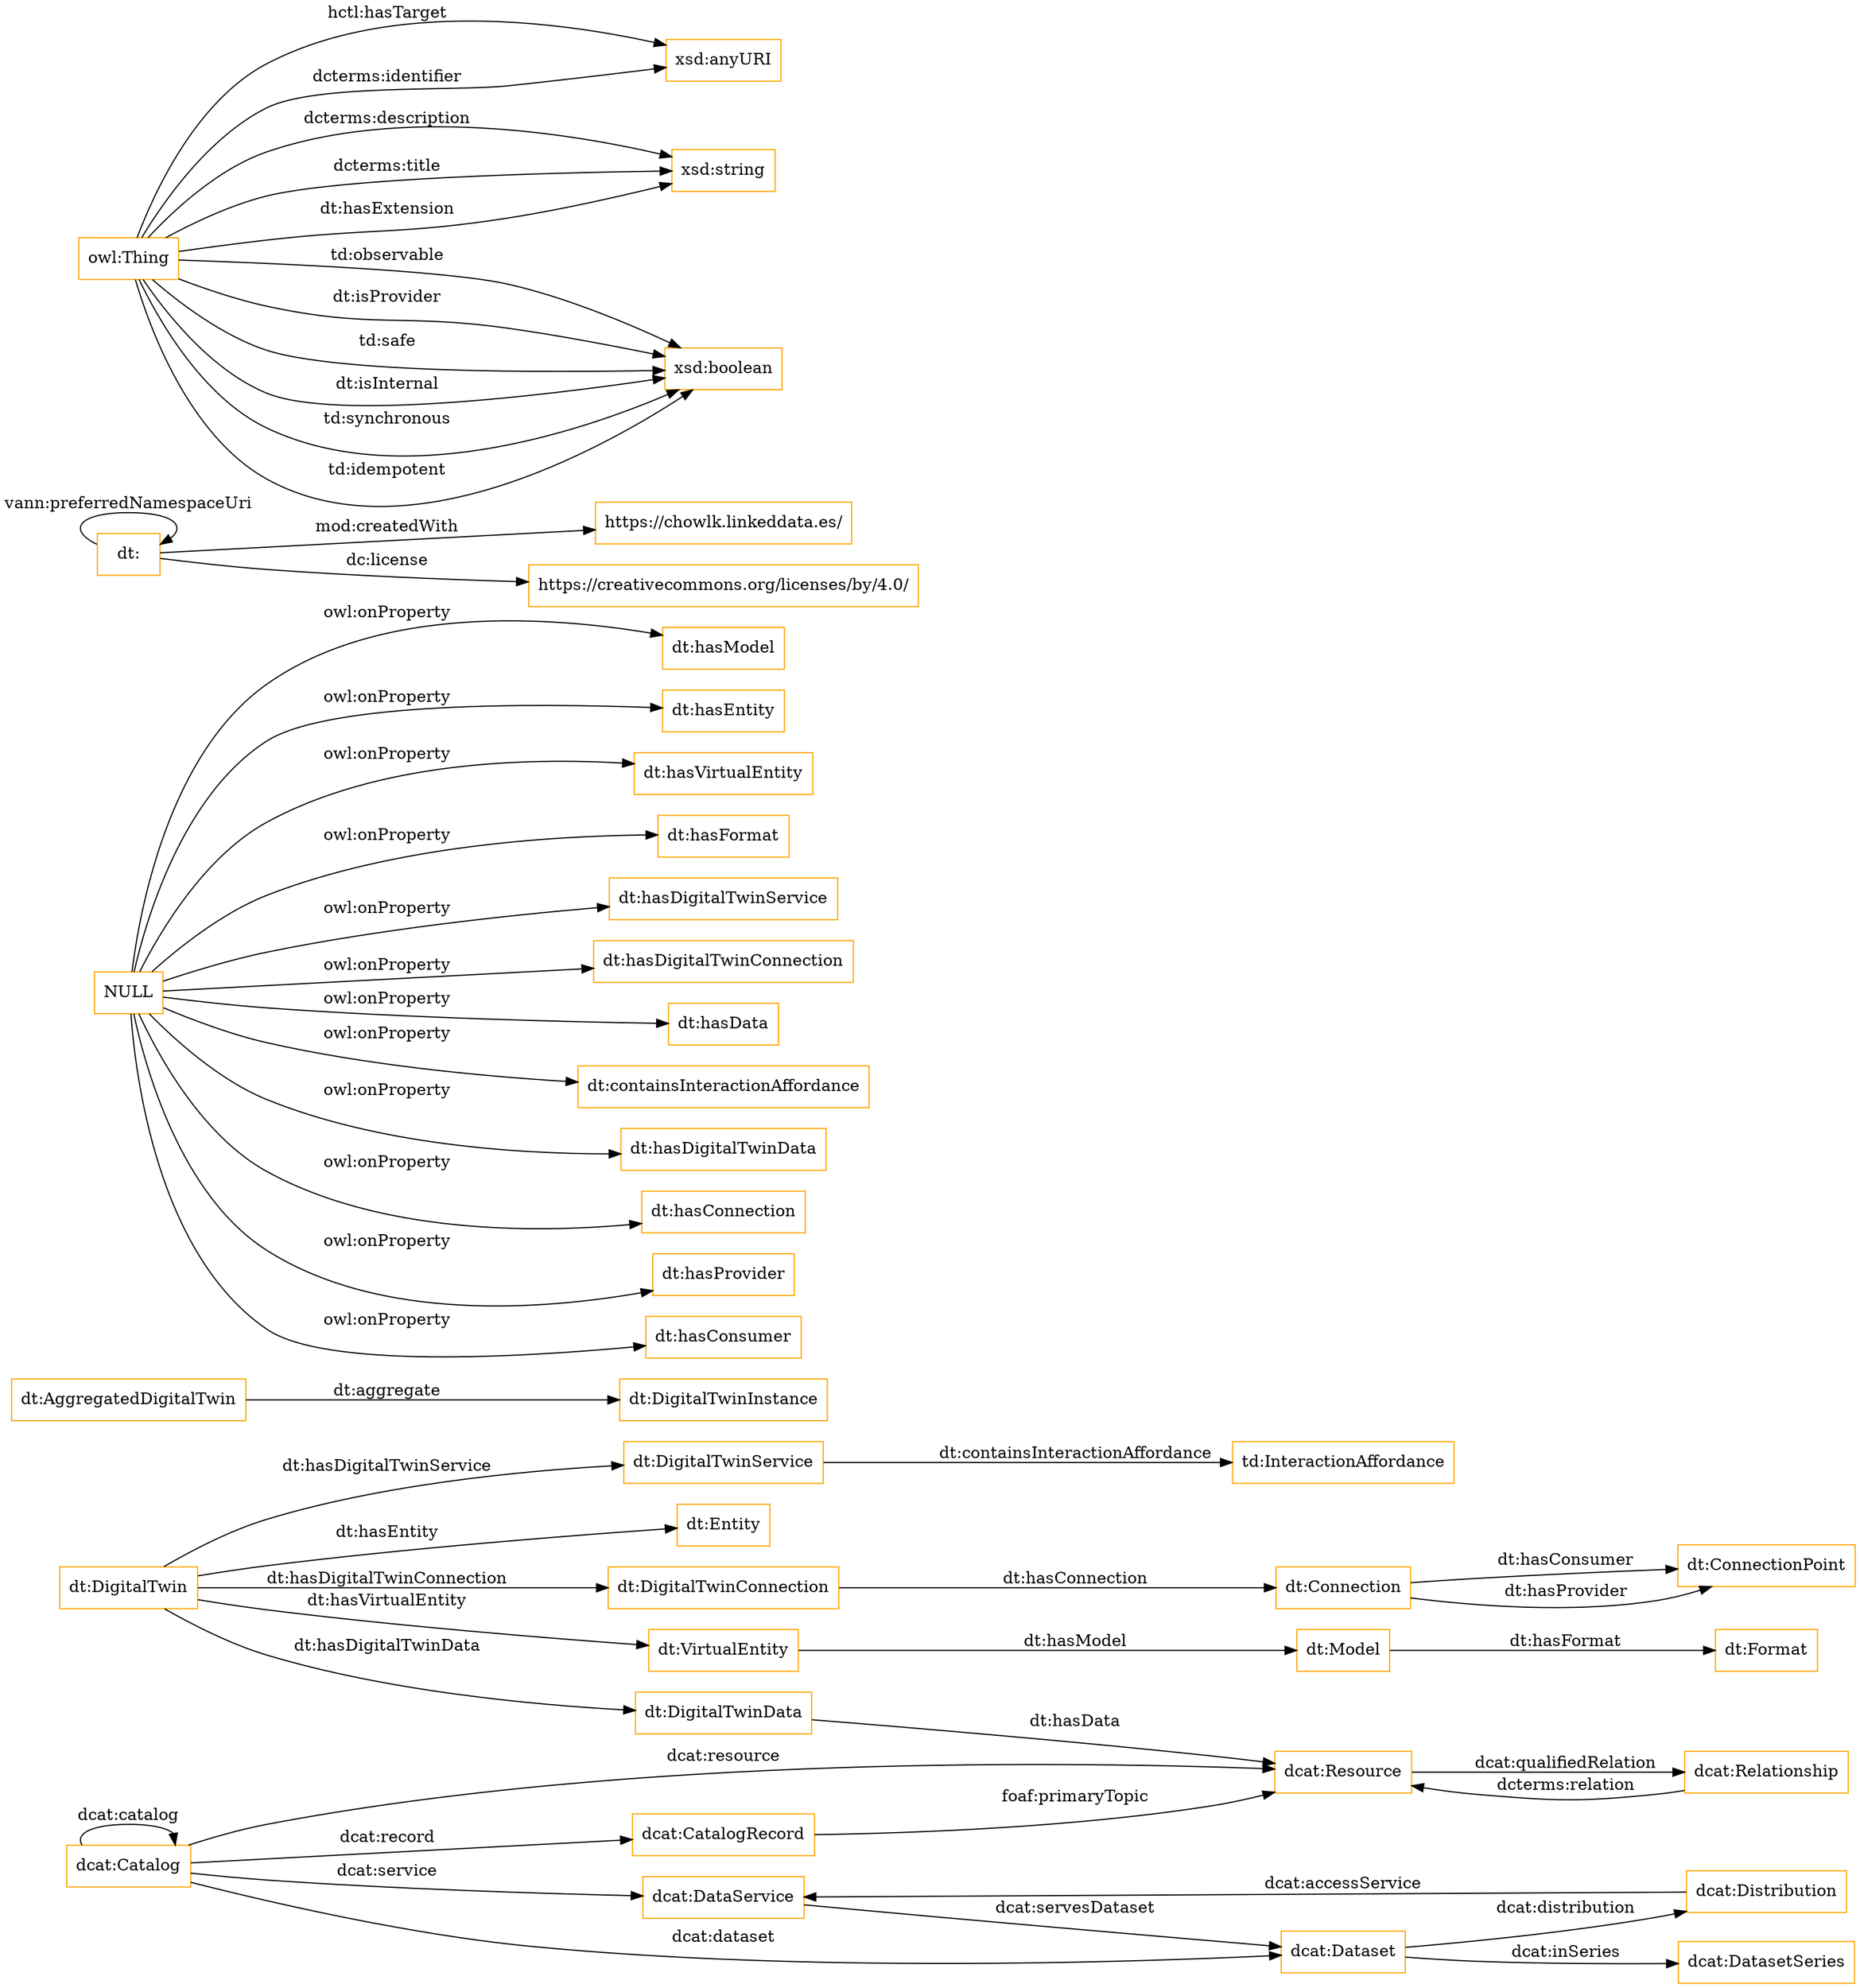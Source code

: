 digraph ar2dtool_diagram { 
rankdir=LR;
size="1501"
node [shape = rectangle, color="orange"]; "dt:DigitalTwin" "dcat:Distribution" "dt:VirtualEntity" "dcat:DataService" "dt:DigitalTwinData" "dcat:Resource" "dcat:Catalog" "dt:AggregatedDigitalTwin" "dt:ConnectionPoint" "td:InteractionAffordance" "dt:Connection" "dcat:DatasetSeries" "dt:Entity" "dt:Model" "dt:DigitalTwinService" "dcat:Relationship" "dt:DigitalTwinInstance" "dt:DigitalTwinConnection" "dcat:Dataset" "dt:Format" "dcat:CatalogRecord" ; /*classes style*/
	"NULL" -> "dt:hasModel" [ label = "owl:onProperty" ];
	"NULL" -> "dt:hasEntity" [ label = "owl:onProperty" ];
	"NULL" -> "dt:hasVirtualEntity" [ label = "owl:onProperty" ];
	"NULL" -> "dt:hasFormat" [ label = "owl:onProperty" ];
	"NULL" -> "dt:hasDigitalTwinService" [ label = "owl:onProperty" ];
	"NULL" -> "dt:hasDigitalTwinConnection" [ label = "owl:onProperty" ];
	"NULL" -> "dt:hasData" [ label = "owl:onProperty" ];
	"NULL" -> "dt:containsInteractionAffordance" [ label = "owl:onProperty" ];
	"NULL" -> "dt:hasDigitalTwinData" [ label = "owl:onProperty" ];
	"NULL" -> "dt:hasConnection" [ label = "owl:onProperty" ];
	"NULL" -> "dt:hasProvider" [ label = "owl:onProperty" ];
	"NULL" -> "dt:hasConsumer" [ label = "owl:onProperty" ];
	"dt:" -> "dt:" [ label = "vann:preferredNamespaceUri" ];
	"dt:" -> "https://chowlk.linkeddata.es/" [ label = "mod:createdWith" ];
	"dt:" -> "https://creativecommons.org/licenses/by/4.0/" [ label = "dc:license" ];
	"owl:Thing" -> "xsd:anyURI" [ label = "hctl:hasTarget" ];
	"dcat:Catalog" -> "dcat:Resource" [ label = "dcat:resource" ];
	"dt:AggregatedDigitalTwin" -> "dt:DigitalTwinInstance" [ label = "dt:aggregate" ];
	"owl:Thing" -> "xsd:string" [ label = "dcterms:description" ];
	"dt:DigitalTwin" -> "dt:Entity" [ label = "dt:hasEntity" ];
	"dt:DigitalTwin" -> "dt:DigitalTwinService" [ label = "dt:hasDigitalTwinService" ];
	"dt:Connection" -> "dt:ConnectionPoint" [ label = "dt:hasConsumer" ];
	"dt:DigitalTwinConnection" -> "dt:Connection" [ label = "dt:hasConnection" ];
	"dcat:Distribution" -> "dcat:DataService" [ label = "dcat:accessService" ];
	"dcat:Catalog" -> "dcat:CatalogRecord" [ label = "dcat:record" ];
	"dcat:Resource" -> "dcat:Relationship" [ label = "dcat:qualifiedRelation" ];
	"dcat:CatalogRecord" -> "dcat:Resource" [ label = "foaf:primaryTopic" ];
	"dcat:Catalog" -> "dcat:Dataset" [ label = "dcat:dataset" ];
	"owl:Thing" -> "xsd:boolean" [ label = "td:observable" ];
	"dcat:DataService" -> "dcat:Dataset" [ label = "dcat:servesDataset" ];
	"dt:DigitalTwinService" -> "td:InteractionAffordance" [ label = "dt:containsInteractionAffordance" ];
	"owl:Thing" -> "xsd:boolean" [ label = "dt:isProvider" ];
	"dcat:Catalog" -> "dcat:DataService" [ label = "dcat:service" ];
	"dt:Model" -> "dt:Format" [ label = "dt:hasFormat" ];
	"owl:Thing" -> "xsd:anyURI" [ label = "dcterms:identifier" ];
	"dt:DigitalTwin" -> "dt:DigitalTwinData" [ label = "dt:hasDigitalTwinData" ];
	"dcat:Catalog" -> "dcat:Catalog" [ label = "dcat:catalog" ];
	"dcat:Relationship" -> "dcat:Resource" [ label = "dcterms:relation" ];
	"dt:DigitalTwin" -> "dt:VirtualEntity" [ label = "dt:hasVirtualEntity" ];
	"owl:Thing" -> "xsd:boolean" [ label = "td:safe" ];
	"dt:VirtualEntity" -> "dt:Model" [ label = "dt:hasModel" ];
	"dt:DigitalTwinData" -> "dcat:Resource" [ label = "dt:hasData" ];
	"owl:Thing" -> "xsd:boolean" [ label = "dt:isInternal" ];
	"dcat:Dataset" -> "dcat:Distribution" [ label = "dcat:distribution" ];
	"dcat:Dataset" -> "dcat:DatasetSeries" [ label = "dcat:inSeries" ];
	"dt:Connection" -> "dt:ConnectionPoint" [ label = "dt:hasProvider" ];
	"dt:DigitalTwin" -> "dt:DigitalTwinConnection" [ label = "dt:hasDigitalTwinConnection" ];
	"owl:Thing" -> "xsd:string" [ label = "dcterms:title" ];
	"owl:Thing" -> "xsd:boolean" [ label = "td:synchronous" ];
	"owl:Thing" -> "xsd:boolean" [ label = "td:idempotent" ];
	"owl:Thing" -> "xsd:string" [ label = "dt:hasExtension" ];

}
